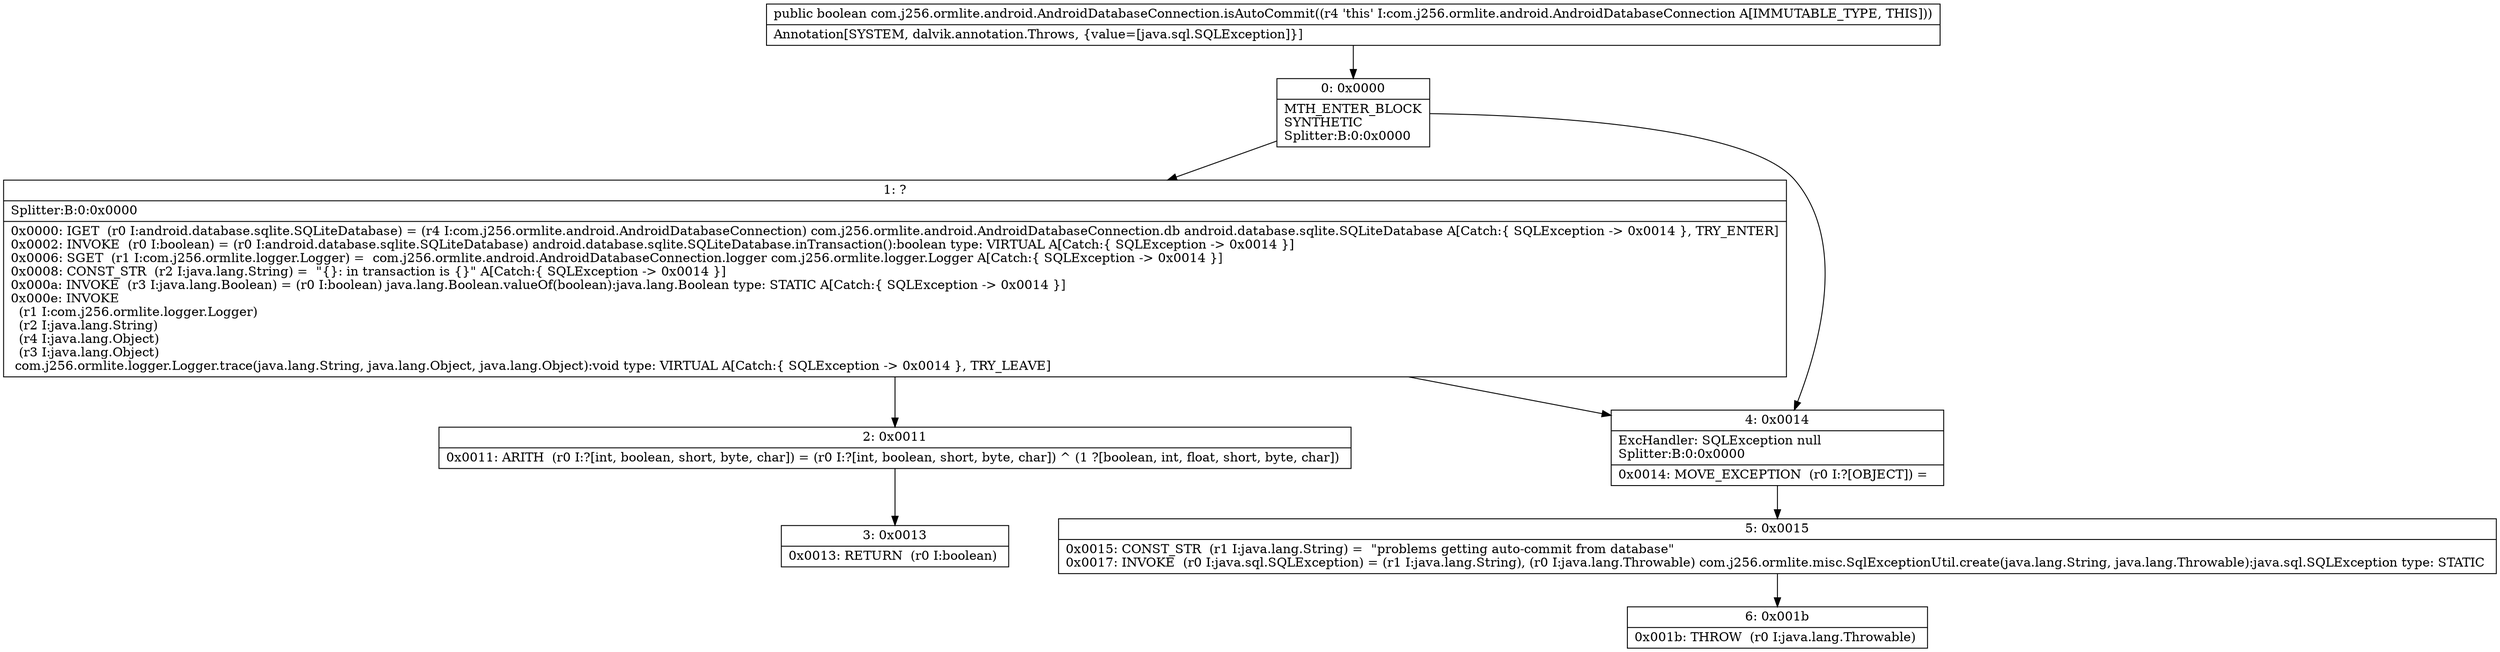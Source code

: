 digraph "CFG forcom.j256.ormlite.android.AndroidDatabaseConnection.isAutoCommit()Z" {
Node_0 [shape=record,label="{0\:\ 0x0000|MTH_ENTER_BLOCK\lSYNTHETIC\lSplitter:B:0:0x0000\l}"];
Node_1 [shape=record,label="{1\:\ ?|Splitter:B:0:0x0000\l|0x0000: IGET  (r0 I:android.database.sqlite.SQLiteDatabase) = (r4 I:com.j256.ormlite.android.AndroidDatabaseConnection) com.j256.ormlite.android.AndroidDatabaseConnection.db android.database.sqlite.SQLiteDatabase A[Catch:\{ SQLException \-\> 0x0014 \}, TRY_ENTER]\l0x0002: INVOKE  (r0 I:boolean) = (r0 I:android.database.sqlite.SQLiteDatabase) android.database.sqlite.SQLiteDatabase.inTransaction():boolean type: VIRTUAL A[Catch:\{ SQLException \-\> 0x0014 \}]\l0x0006: SGET  (r1 I:com.j256.ormlite.logger.Logger) =  com.j256.ormlite.android.AndroidDatabaseConnection.logger com.j256.ormlite.logger.Logger A[Catch:\{ SQLException \-\> 0x0014 \}]\l0x0008: CONST_STR  (r2 I:java.lang.String) =  \"\{\}: in transaction is \{\}\" A[Catch:\{ SQLException \-\> 0x0014 \}]\l0x000a: INVOKE  (r3 I:java.lang.Boolean) = (r0 I:boolean) java.lang.Boolean.valueOf(boolean):java.lang.Boolean type: STATIC A[Catch:\{ SQLException \-\> 0x0014 \}]\l0x000e: INVOKE  \l  (r1 I:com.j256.ormlite.logger.Logger)\l  (r2 I:java.lang.String)\l  (r4 I:java.lang.Object)\l  (r3 I:java.lang.Object)\l com.j256.ormlite.logger.Logger.trace(java.lang.String, java.lang.Object, java.lang.Object):void type: VIRTUAL A[Catch:\{ SQLException \-\> 0x0014 \}, TRY_LEAVE]\l}"];
Node_2 [shape=record,label="{2\:\ 0x0011|0x0011: ARITH  (r0 I:?[int, boolean, short, byte, char]) = (r0 I:?[int, boolean, short, byte, char]) ^ (1 ?[boolean, int, float, short, byte, char]) \l}"];
Node_3 [shape=record,label="{3\:\ 0x0013|0x0013: RETURN  (r0 I:boolean) \l}"];
Node_4 [shape=record,label="{4\:\ 0x0014|ExcHandler: SQLException null\lSplitter:B:0:0x0000\l|0x0014: MOVE_EXCEPTION  (r0 I:?[OBJECT]) =  \l}"];
Node_5 [shape=record,label="{5\:\ 0x0015|0x0015: CONST_STR  (r1 I:java.lang.String) =  \"problems getting auto\-commit from database\" \l0x0017: INVOKE  (r0 I:java.sql.SQLException) = (r1 I:java.lang.String), (r0 I:java.lang.Throwable) com.j256.ormlite.misc.SqlExceptionUtil.create(java.lang.String, java.lang.Throwable):java.sql.SQLException type: STATIC \l}"];
Node_6 [shape=record,label="{6\:\ 0x001b|0x001b: THROW  (r0 I:java.lang.Throwable) \l}"];
MethodNode[shape=record,label="{public boolean com.j256.ormlite.android.AndroidDatabaseConnection.isAutoCommit((r4 'this' I:com.j256.ormlite.android.AndroidDatabaseConnection A[IMMUTABLE_TYPE, THIS]))  | Annotation[SYSTEM, dalvik.annotation.Throws, \{value=[java.sql.SQLException]\}]\l}"];
MethodNode -> Node_0;
Node_0 -> Node_1;
Node_0 -> Node_4;
Node_1 -> Node_2;
Node_1 -> Node_4;
Node_2 -> Node_3;
Node_4 -> Node_5;
Node_5 -> Node_6;
}

